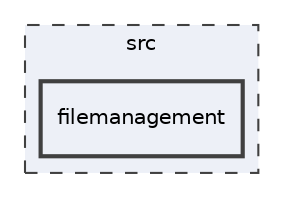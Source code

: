 digraph "src/filemanagement"
{
 // LATEX_PDF_SIZE
  edge [fontname="Helvetica",fontsize="10",labelfontname="Helvetica",labelfontsize="10"];
  node [fontname="Helvetica",fontsize="10",shape=record];
  compound=true
  subgraph clusterdir_68267d1309a1af8e8297ef4c3efbcdba {
    graph [ bgcolor="#edf0f7", pencolor="grey25", style="filled,dashed,", label="src", fontname="Helvetica", fontsize="10", URL="dir_68267d1309a1af8e8297ef4c3efbcdba.html"]
  dir_44323804539d95c2185a9d4fe9cb3400 [shape=box, label="filemanagement", style="filled,bold,", fillcolor="#edf0f7", color="grey25", URL="dir_44323804539d95c2185a9d4fe9cb3400.html"];
  }
}

